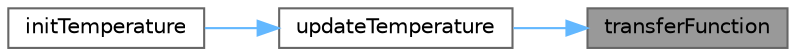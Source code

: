 digraph "transferFunction"
{
 // LATEX_PDF_SIZE
  bgcolor="transparent";
  edge [fontname=Helvetica,fontsize=10,labelfontname=Helvetica,labelfontsize=10];
  node [fontname=Helvetica,fontsize=10,shape=box,height=0.2,width=0.4];
  rankdir="RL";
  Node1 [label="transferFunction",height=0.2,width=0.4,color="gray40", fillcolor="grey60", style="filled", fontcolor="black",tooltip="Converts raw temperature data to a meaningful temperature value."];
  Node1 -> Node2 [dir="back",color="steelblue1",style="solid"];
  Node2 [label="updateTemperature",height=0.2,width=0.4,color="grey40", fillcolor="white", style="filled",URL="$Temperature_8c.html#ae415305492dd93722bfec35a26e4f4b6",tooltip="Updates the Temperature data."];
  Node2 -> Node3 [dir="back",color="steelblue1",style="solid"];
  Node3 [label="initTemperature",height=0.2,width=0.4,color="grey40", fillcolor="white", style="filled",URL="$Temperature_8c.html#a72614117a34330f3d93ad6e0d763fad9",tooltip="Initializes the Temperature sensor with the given frequency and channel."];
}
